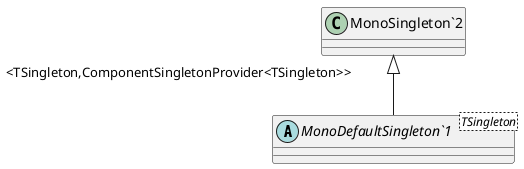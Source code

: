 @startuml
abstract class "MonoDefaultSingleton`1"<TSingleton> {
}
"MonoSingleton`2" "<TSingleton,ComponentSingletonProvider<TSingleton>>" <|-- "MonoDefaultSingleton`1"
@enduml
